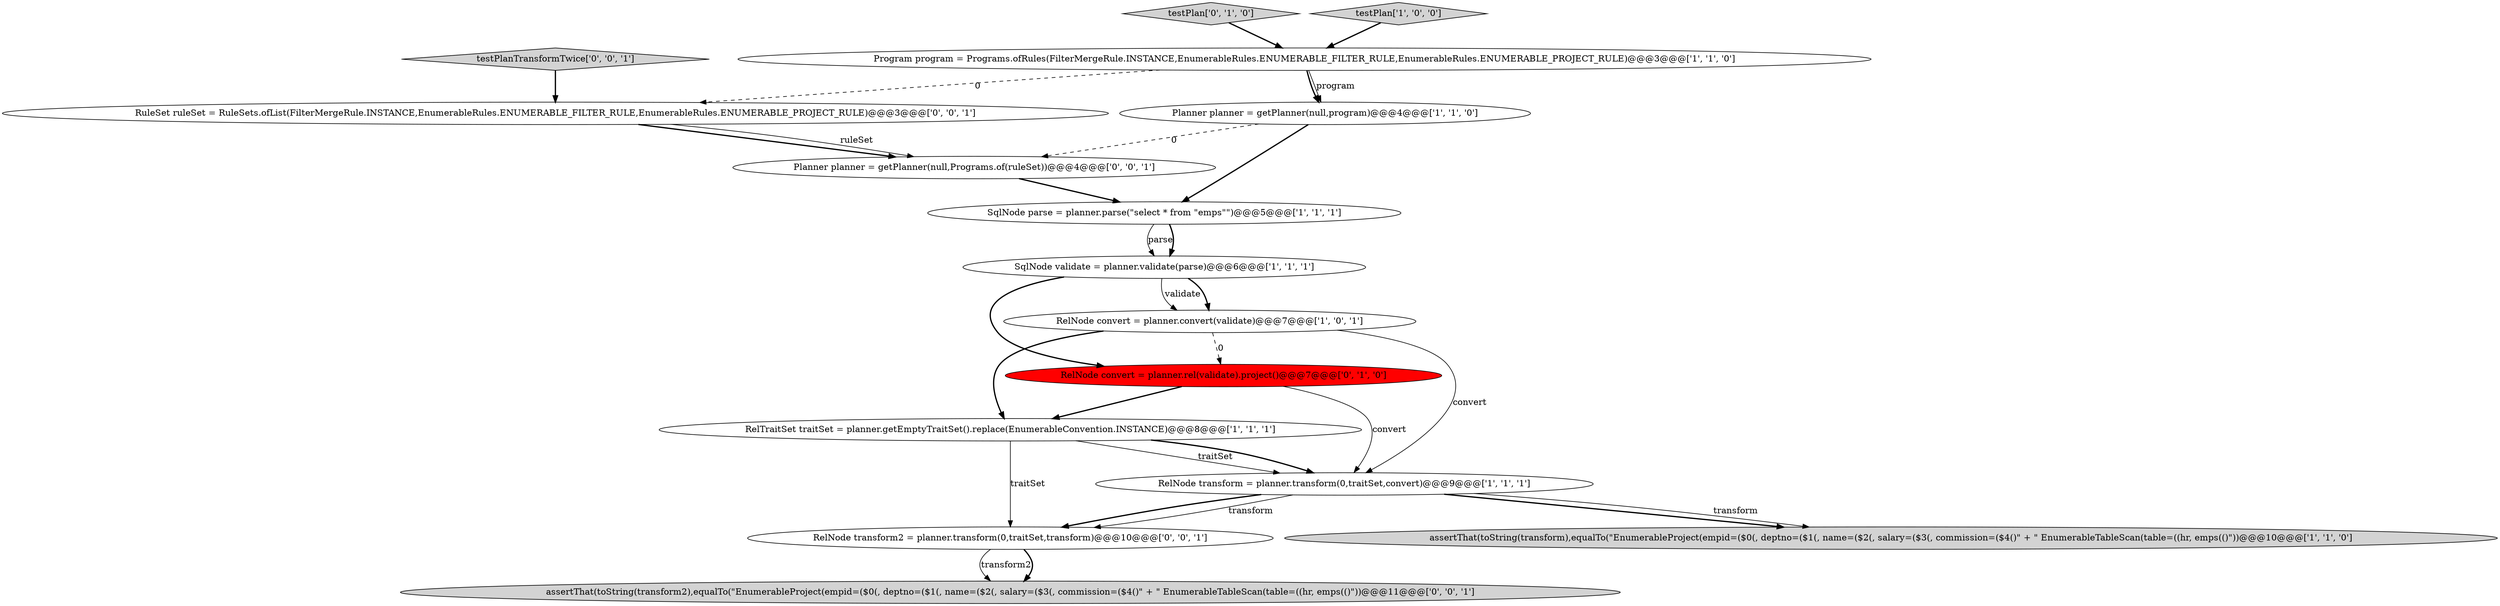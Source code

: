 digraph {
4 [style = filled, label = "assertThat(toString(transform),equalTo(\"EnumerableProject(empid=($0(, deptno=($1(, name=($2(, salary=($3(, commission=($4()\" + \" EnumerableTableScan(table=((hr, emps(()\"))@@@10@@@['1', '1', '0']", fillcolor = lightgray, shape = ellipse image = "AAA0AAABBB1BBB"];
0 [style = filled, label = "SqlNode parse = planner.parse(\"select * from \"emps\"\")@@@5@@@['1', '1', '1']", fillcolor = white, shape = ellipse image = "AAA0AAABBB1BBB"];
12 [style = filled, label = "Planner planner = getPlanner(null,Programs.of(ruleSet))@@@4@@@['0', '0', '1']", fillcolor = white, shape = ellipse image = "AAA0AAABBB3BBB"];
7 [style = filled, label = "Program program = Programs.ofRules(FilterMergeRule.INSTANCE,EnumerableRules.ENUMERABLE_FILTER_RULE,EnumerableRules.ENUMERABLE_PROJECT_RULE)@@@3@@@['1', '1', '0']", fillcolor = white, shape = ellipse image = "AAA0AAABBB1BBB"];
13 [style = filled, label = "testPlanTransformTwice['0', '0', '1']", fillcolor = lightgray, shape = diamond image = "AAA0AAABBB3BBB"];
10 [style = filled, label = "RelNode convert = planner.rel(validate).project()@@@7@@@['0', '1', '0']", fillcolor = red, shape = ellipse image = "AAA1AAABBB2BBB"];
5 [style = filled, label = "Planner planner = getPlanner(null,program)@@@4@@@['1', '1', '0']", fillcolor = white, shape = ellipse image = "AAA0AAABBB1BBB"];
14 [style = filled, label = "RuleSet ruleSet = RuleSets.ofList(FilterMergeRule.INSTANCE,EnumerableRules.ENUMERABLE_FILTER_RULE,EnumerableRules.ENUMERABLE_PROJECT_RULE)@@@3@@@['0', '0', '1']", fillcolor = white, shape = ellipse image = "AAA0AAABBB3BBB"];
2 [style = filled, label = "RelNode transform = planner.transform(0,traitSet,convert)@@@9@@@['1', '1', '1']", fillcolor = white, shape = ellipse image = "AAA0AAABBB1BBB"];
9 [style = filled, label = "testPlan['0', '1', '0']", fillcolor = lightgray, shape = diamond image = "AAA0AAABBB2BBB"];
1 [style = filled, label = "SqlNode validate = planner.validate(parse)@@@6@@@['1', '1', '1']", fillcolor = white, shape = ellipse image = "AAA0AAABBB1BBB"];
15 [style = filled, label = "RelNode transform2 = planner.transform(0,traitSet,transform)@@@10@@@['0', '0', '1']", fillcolor = white, shape = ellipse image = "AAA0AAABBB3BBB"];
8 [style = filled, label = "RelTraitSet traitSet = planner.getEmptyTraitSet().replace(EnumerableConvention.INSTANCE)@@@8@@@['1', '1', '1']", fillcolor = white, shape = ellipse image = "AAA0AAABBB1BBB"];
11 [style = filled, label = "assertThat(toString(transform2),equalTo(\"EnumerableProject(empid=($0(, deptno=($1(, name=($2(, salary=($3(, commission=($4()\" + \" EnumerableTableScan(table=((hr, emps(()\"))@@@11@@@['0', '0', '1']", fillcolor = lightgray, shape = ellipse image = "AAA0AAABBB3BBB"];
6 [style = filled, label = "testPlan['1', '0', '0']", fillcolor = lightgray, shape = diamond image = "AAA0AAABBB1BBB"];
3 [style = filled, label = "RelNode convert = planner.convert(validate)@@@7@@@['1', '0', '1']", fillcolor = white, shape = ellipse image = "AAA0AAABBB1BBB"];
15->11 [style = solid, label="transform2"];
5->12 [style = dashed, label="0"];
1->3 [style = solid, label="validate"];
7->14 [style = dashed, label="0"];
1->3 [style = bold, label=""];
8->2 [style = solid, label="traitSet"];
9->7 [style = bold, label=""];
2->4 [style = bold, label=""];
12->0 [style = bold, label=""];
8->15 [style = solid, label="traitSet"];
2->15 [style = solid, label="transform"];
7->5 [style = bold, label=""];
15->11 [style = bold, label=""];
10->8 [style = bold, label=""];
5->0 [style = bold, label=""];
8->2 [style = bold, label=""];
0->1 [style = solid, label="parse"];
0->1 [style = bold, label=""];
3->8 [style = bold, label=""];
14->12 [style = bold, label=""];
2->15 [style = bold, label=""];
3->2 [style = solid, label="convert"];
10->2 [style = solid, label="convert"];
3->10 [style = dashed, label="0"];
14->12 [style = solid, label="ruleSet"];
6->7 [style = bold, label=""];
2->4 [style = solid, label="transform"];
1->10 [style = bold, label=""];
13->14 [style = bold, label=""];
7->5 [style = solid, label="program"];
}
